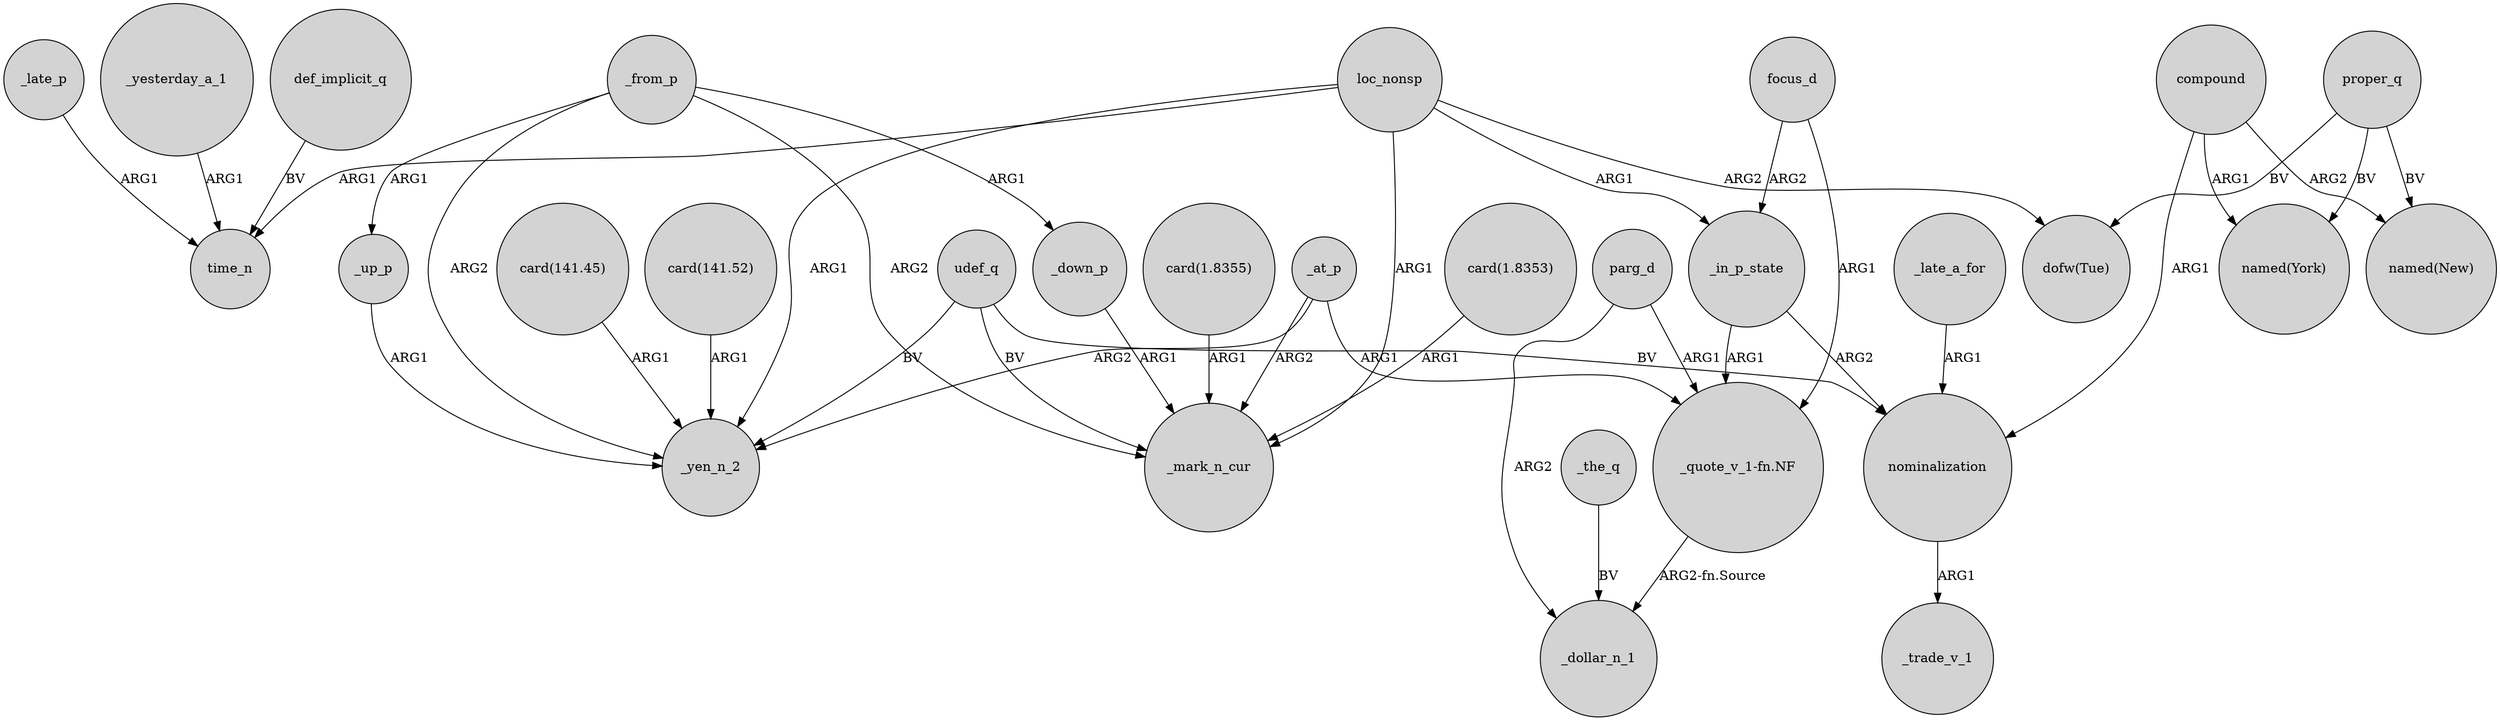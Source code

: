 digraph {
	node [shape=circle style=filled]
	_late_p -> time_n [label=ARG1]
	_yesterday_a_1 -> time_n [label=ARG1]
	udef_q -> _yen_n_2 [label=BV]
	compound -> "named(New)" [label=ARG2]
	_from_p -> _mark_n_cur [label=ARG2]
	proper_q -> "named(New)" [label=BV]
	"_quote_v_1-fn.NF" -> _dollar_n_1 [label="ARG2-fn.Source"]
	"card(1.8355)" -> _mark_n_cur [label=ARG1]
	_from_p -> _down_p [label=ARG1]
	"card(141.45)" -> _yen_n_2 [label=ARG1]
	focus_d -> _in_p_state [label=ARG2]
	udef_q -> _mark_n_cur [label=BV]
	_the_q -> _dollar_n_1 [label=BV]
	_from_p -> _up_p [label=ARG1]
	proper_q -> "dofw(Tue)" [label=BV]
	_at_p -> "_quote_v_1-fn.NF" [label=ARG1]
	nominalization -> _trade_v_1 [label=ARG1]
	loc_nonsp -> time_n [label=ARG1]
	"card(141.52)" -> _yen_n_2 [label=ARG1]
	parg_d -> "_quote_v_1-fn.NF" [label=ARG1]
	focus_d -> "_quote_v_1-fn.NF" [label=ARG1]
	compound -> "named(York)" [label=ARG1]
	loc_nonsp -> "dofw(Tue)" [label=ARG2]
	_down_p -> _mark_n_cur [label=ARG1]
	loc_nonsp -> _yen_n_2 [label=ARG1]
	_at_p -> _yen_n_2 [label=ARG2]
	_in_p_state -> "_quote_v_1-fn.NF" [label=ARG1]
	_in_p_state -> nominalization [label=ARG2]
	udef_q -> nominalization [label=BV]
	_up_p -> _yen_n_2 [label=ARG1]
	loc_nonsp -> _in_p_state [label=ARG1]
	parg_d -> _dollar_n_1 [label=ARG2]
	"card(1.8353)" -> _mark_n_cur [label=ARG1]
	loc_nonsp -> _mark_n_cur [label=ARG1]
	_from_p -> _yen_n_2 [label=ARG2]
	proper_q -> "named(York)" [label=BV]
	compound -> nominalization [label=ARG1]
	_late_a_for -> nominalization [label=ARG1]
	def_implicit_q -> time_n [label=BV]
	_at_p -> _mark_n_cur [label=ARG2]
}
